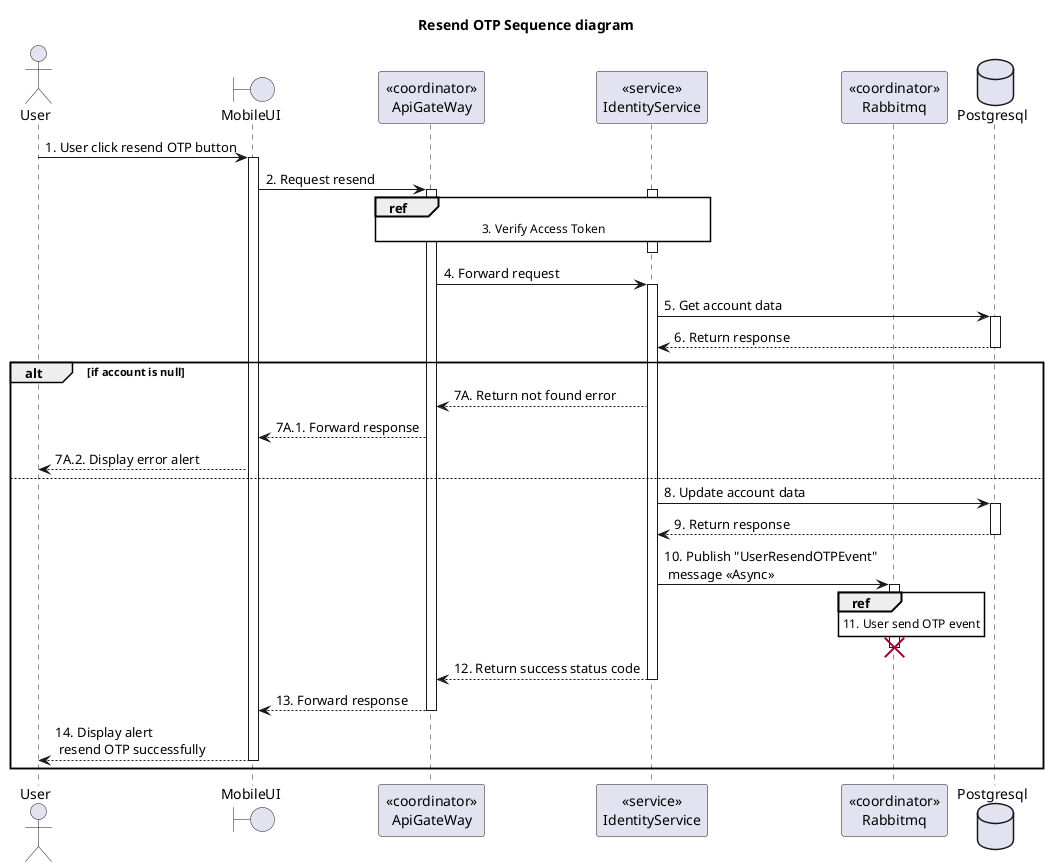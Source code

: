 @startuml Sequence
title "Resend OTP Sequence diagram"

<style>
  sequenceDiagram {
    reference {
      BackGroundColor white
    }
}
</style>

actor User
boundary MobileUI
participant "<<coordinator>>\nApiGateWay" as ApiGateway
participant "<<service>>\nIdentityService" as IdentityService
participant "<<coordinator>>\nRabbitmq"  as Rabbitmq
database Postgresql

User -> MobileUI++: 1. User click resend OTP button
MobileUI -> ApiGateway++: 2. Request resend

activate IdentityService
ref over ApiGateway, IdentityService: 3. Verify Access Token
ApiGateway -[hidden]-> IdentityService
deactivate IdentityService

ApiGateway -> IdentityService++: 4. Forward request
IdentityService -> Postgresql++: 5. Get account data
IdentityService <-- Postgresql--: 6. Return response

alt if account is null
  ApiGateway <-- IdentityService: 7A. Return not found error
  MobileUI <-- ApiGateway: 7A.1. Forward response
  User <-- MobileUI: 7A.2. Display error alert
else
  IdentityService -> Postgresql++: 8. Update account data
  IdentityService <-- Postgresql--: 9. Return response
  IdentityService -> Rabbitmq: 10. Publish "UserResendOTPEvent"\n message <<Async>>
  activate Rabbitmq
  ref over Rabbitmq: 11. User send OTP event
  IdentityService -[hidden]-> Rabbitmq
  deactivate Rabbitmq
  destroy Rabbitmq

  ApiGateway <-- IdentityService--: 12. Return success status code
  MobileUI <-- ApiGateway--: 13. Forward response
  User <-- MobileUI--: 14. Display alert\n resend OTP successfully
end

@enduml
